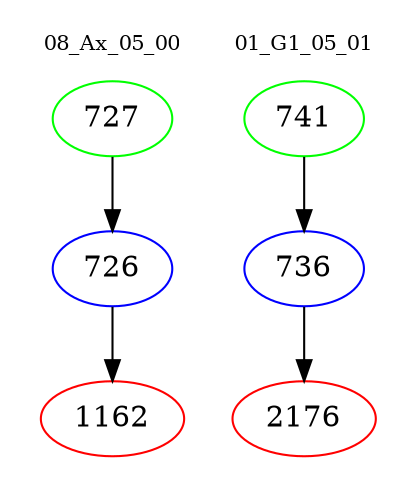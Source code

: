 digraph{
subgraph cluster_0 {
color = white
label = "08_Ax_05_00";
fontsize=10;
T0_727 [label="727", color="green"]
T0_727 -> T0_726 [color="black"]
T0_726 [label="726", color="blue"]
T0_726 -> T0_1162 [color="black"]
T0_1162 [label="1162", color="red"]
}
subgraph cluster_1 {
color = white
label = "01_G1_05_01";
fontsize=10;
T1_741 [label="741", color="green"]
T1_741 -> T1_736 [color="black"]
T1_736 [label="736", color="blue"]
T1_736 -> T1_2176 [color="black"]
T1_2176 [label="2176", color="red"]
}
}
